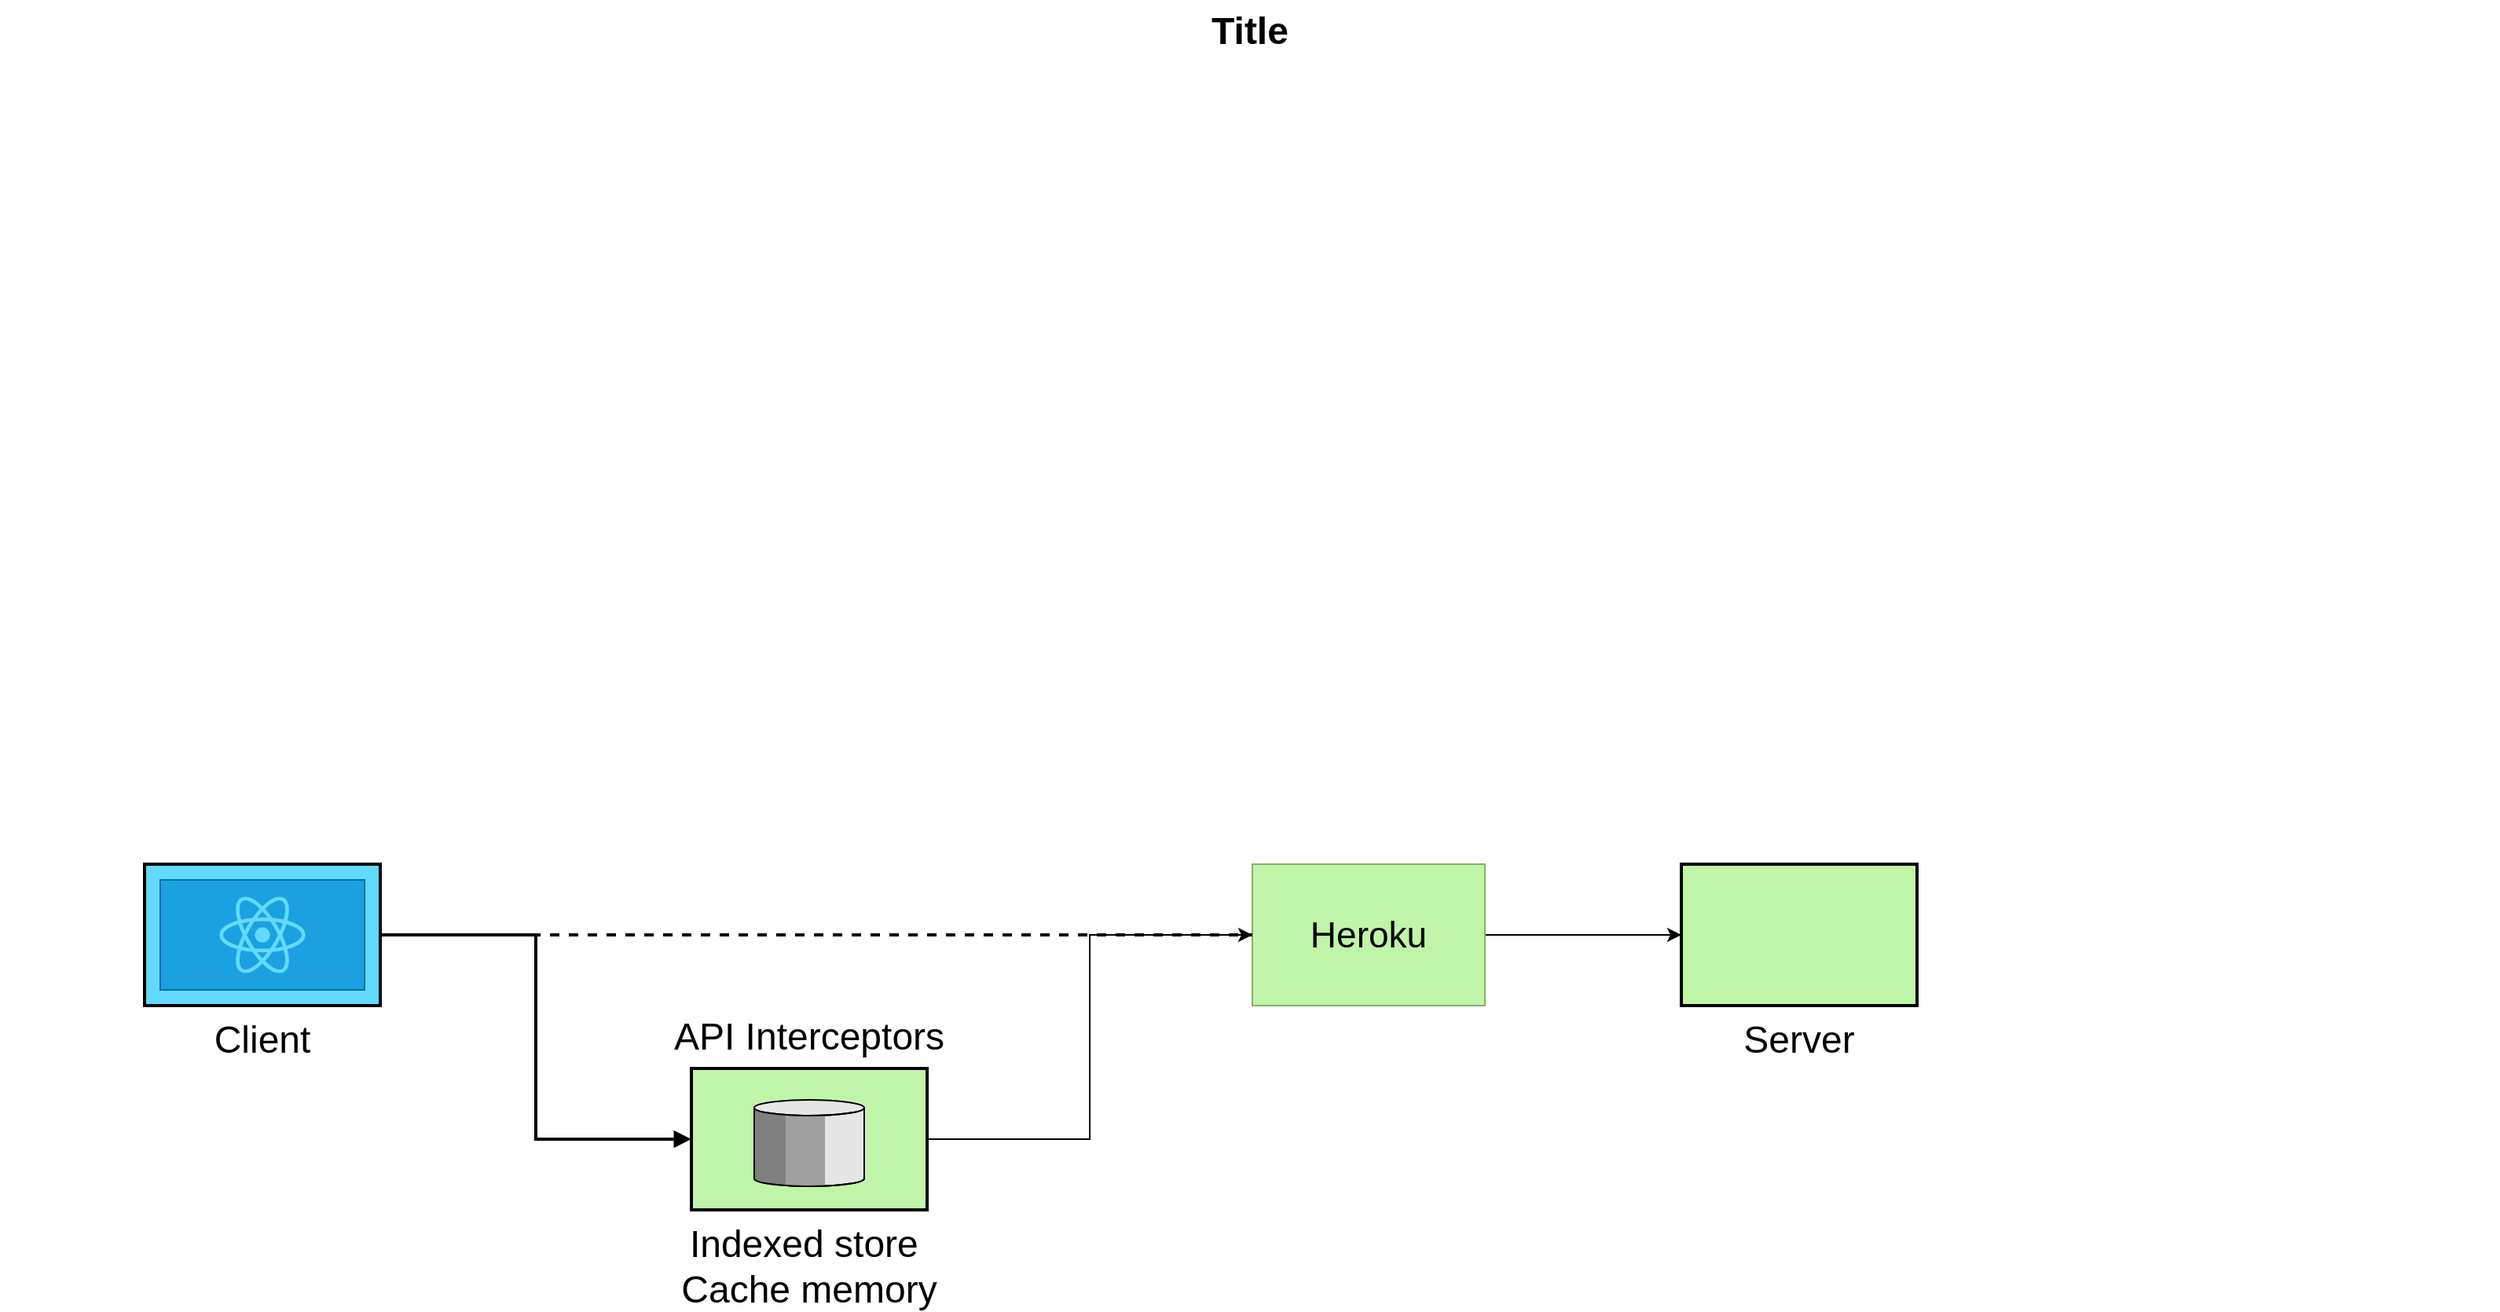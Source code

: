 <mxfile version="13.3.0" type="github">
  <diagram name="Page-1" id="74b105a0-9070-1c63-61bc-23e55f88626e">
    <mxGraphModel dx="1447" dy="612" grid="1" gridSize="10" guides="1" tooltips="1" connect="1" arrows="1" fold="1" page="1" pageScale="1.5" pageWidth="1169" pageHeight="826" background="none" math="0" shadow="0">
      <root>
        <mxCell id="0" style=";html=1;" />
        <mxCell id="1" style=";html=1;" parent="0" />
        <mxCell id="10b056a9c633e61c-17" style="edgeStyle=orthogonalEdgeStyle;rounded=0;html=1;endArrow=block;endFill=1;jettySize=auto;orthogonalLoop=1;strokeWidth=2;startArrow=none;startFill=0;entryX=0;entryY=0.5;entryDx=0;entryDy=0;entryPerimeter=0;" parent="1" source="10b056a9c633e61c-4" target="10b056a9c633e61c-15" edge="1">
          <mxGeometry relative="1" as="geometry">
            <mxPoint x="400" y="760" as="targetPoint" />
          </mxGeometry>
        </mxCell>
        <mxCell id="10b056a9c633e61c-4" value="Client&#xa;" style="strokeWidth=2;dashed=0;align=center;fontSize=24;shape=rect;verticalLabelPosition=bottom;verticalAlign=top;fillColor=#61DAFB;" parent="1" vertex="1">
          <mxGeometry x="172" y="590" width="150" height="90" as="geometry" />
        </mxCell>
        <mxCell id="10b056a9c633e61c-5" value="" style="strokeWidth=1;dashed=0;align=center;fontSize=8;shape=rect;fillColor=#1ba1e2;strokeColor=#006EAF;fontColor=#ffffff;" parent="10b056a9c633e61c-4" vertex="1">
          <mxGeometry x="10" y="10" width="130" height="70" as="geometry" />
        </mxCell>
        <mxCell id="l1hFln3hYDR-kg43jxHD-9" value="" style="shape=image;imageAspect=0;aspect=fixed;verticalLabelPosition=bottom;verticalAlign=top;fillColor=#61dafb;image=data:image/svg+xml,PHN2ZyB4bWxucz0iaHR0cDovL3d3dy53My5vcmcvMjAwMC9zdmciIHZpZXdCb3g9Ii0xMS41IC0xMC4yMzE3NCAyMyAyMC40NjM0OCI+CiAgPHRpdGxlPlJlYWN0IExvZ288L3RpdGxlPgogIDxjaXJjbGUgY3g9IjAiIGN5PSIwIiByPSIyLjA1IiBmaWxsPSIjNjFkYWZiIi8+CiAgPGcgc3Ryb2tlPSIjNjFkYWZiIiBzdHJva2Utd2lkdGg9IjEiIGZpbGw9Im5vbmUiPgogICAgPGVsbGlwc2Ugcng9IjExIiByeT0iNC4yIi8+CiAgICA8ZWxsaXBzZSByeD0iMTEiIHJ5PSI0LjIiIHRyYW5zZm9ybT0icm90YXRlKDYwKSIvPgogICAgPGVsbGlwc2Ugcng9IjExIiByeT0iNC4yIiB0cmFuc2Zvcm09InJvdGF0ZSgxMjApIi8+CiAgPC9nPgo8L3N2Zz4K;" vertex="1" parent="10b056a9c633e61c-4">
          <mxGeometry x="47.64" y="20.72" width="54.72" height="48.57" as="geometry" />
        </mxCell>
        <mxCell id="l1hFln3hYDR-kg43jxHD-13" style="edgeStyle=orthogonalEdgeStyle;rounded=0;orthogonalLoop=1;jettySize=auto;html=1;exitX=1;exitY=0.5;exitDx=0;exitDy=0;exitPerimeter=0;entryX=0;entryY=0.5;entryDx=0;entryDy=0;" edge="1" parent="1" source="10b056a9c633e61c-15" target="l1hFln3hYDR-kg43jxHD-2">
          <mxGeometry relative="1" as="geometry" />
        </mxCell>
        <mxCell id="10b056a9c633e61c-15" value="Indexed store &#xa;Cache memory&#xa;" style="strokeWidth=2;dashed=0;align=center;fontSize=24;verticalLabelPosition=bottom;verticalAlign=top;shape=mxgraph.eip.message_store;fillColor=#c0f5a9" parent="1" vertex="1">
          <mxGeometry x="520" y="720" width="150" height="90" as="geometry" />
        </mxCell>
        <mxCell id="10b056a9c633e61c-30" value="Title" style="text;strokeColor=none;fillColor=none;html=1;fontSize=24;fontStyle=1;verticalAlign=middle;align=center;" parent="1" vertex="1">
          <mxGeometry x="80" y="40" width="1590" height="40" as="geometry" />
        </mxCell>
        <mxCell id="l1hFln3hYDR-kg43jxHD-8" style="edgeStyle=orthogonalEdgeStyle;rounded=0;orthogonalLoop=1;jettySize=auto;html=1;exitX=1;exitY=0.5;exitDx=0;exitDy=0;entryX=0;entryY=0.5;entryDx=0;entryDy=0;" edge="1" parent="1" source="l1hFln3hYDR-kg43jxHD-2" target="l1hFln3hYDR-kg43jxHD-6">
          <mxGeometry relative="1" as="geometry" />
        </mxCell>
        <mxCell id="l1hFln3hYDR-kg43jxHD-2" value="&lt;font style=&quot;font-size: 23px&quot;&gt;Heroku&lt;/font&gt;" style="rounded=0;whiteSpace=wrap;html=1;fillColor=#C0F5A9;strokeColor=#82b366;" vertex="1" parent="1">
          <mxGeometry x="877" y="590" width="148" height="90" as="geometry" />
        </mxCell>
        <mxCell id="l1hFln3hYDR-kg43jxHD-6" value="Server&#xa;" style="strokeWidth=2;dashed=0;align=center;fontSize=24;shape=rect;verticalLabelPosition=bottom;verticalAlign=top;fillColor=#c0f5a9;" vertex="1" parent="1">
          <mxGeometry x="1150" y="590" width="150" height="90" as="geometry" />
        </mxCell>
        <mxCell id="l1hFln3hYDR-kg43jxHD-10" value="" style="shape=image;imageAspect=0;aspect=fixed;verticalLabelPosition=bottom;verticalAlign=top;fillColor=#61DAFB;image=https://upload.wikimedia.org/wikipedia/commons/thumb/d/d9/Node.js_logo.svg/590px-Node.js_logo.svg.png;" vertex="1" parent="1">
          <mxGeometry x="1159.59" y="595" width="130.82" height="80" as="geometry" />
        </mxCell>
        <mxCell id="l1hFln3hYDR-kg43jxHD-27" value="API Interceptors" style="text;html=1;strokeColor=none;fillColor=none;align=center;verticalAlign=middle;whiteSpace=wrap;rounded=0;fontSize=24;" vertex="1" parent="1">
          <mxGeometry x="470" y="690" width="250" height="20" as="geometry" />
        </mxCell>
        <mxCell id="l1hFln3hYDR-kg43jxHD-28" value="" style="endArrow=none;dashed=1;html=1;fontSize=24;exitX=1;exitY=0.5;exitDx=0;exitDy=0;entryX=0;entryY=0.5;entryDx=0;entryDy=0;strokeWidth=2;" edge="1" parent="1" source="10b056a9c633e61c-4" target="l1hFln3hYDR-kg43jxHD-2">
          <mxGeometry width="50" height="50" relative="1" as="geometry">
            <mxPoint x="600" y="640" as="sourcePoint" />
            <mxPoint x="650" y="590" as="targetPoint" />
          </mxGeometry>
        </mxCell>
      </root>
    </mxGraphModel>
  </diagram>
</mxfile>
